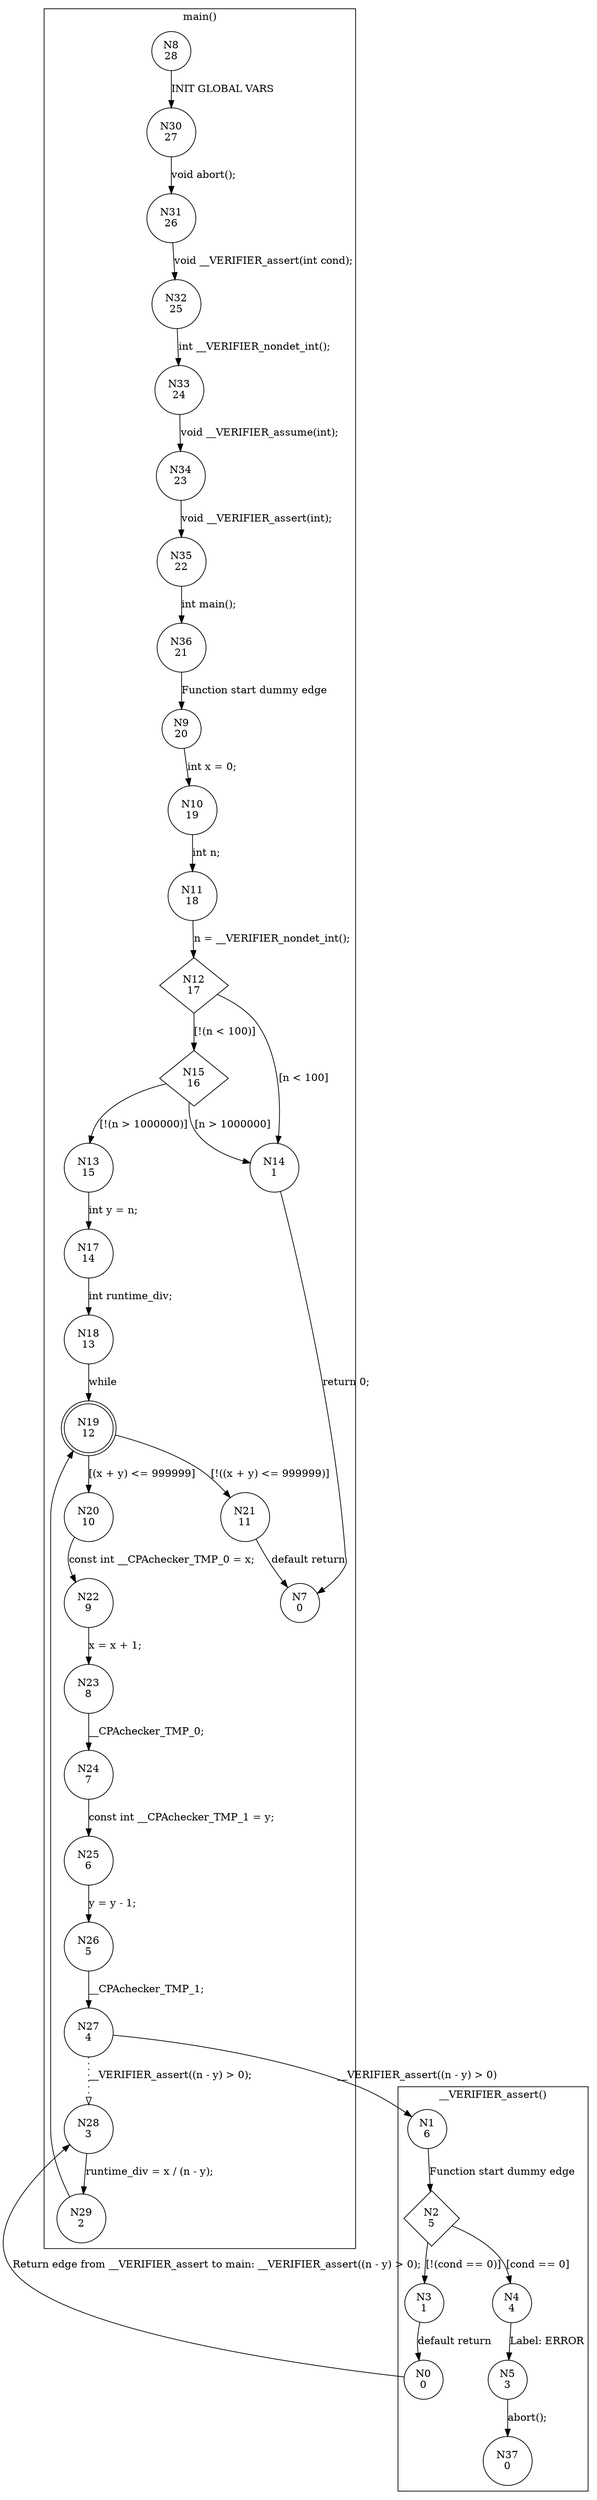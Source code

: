 digraph CFA {
8 [shape="circle" label="N8\n28"]
30 [shape="circle" label="N30\n27"]
31 [shape="circle" label="N31\n26"]
32 [shape="circle" label="N32\n25"]
33 [shape="circle" label="N33\n24"]
34 [shape="circle" label="N34\n23"]
35 [shape="circle" label="N35\n22"]
36 [shape="circle" label="N36\n21"]
9 [shape="circle" label="N9\n20"]
10 [shape="circle" label="N10\n19"]
11 [shape="circle" label="N11\n18"]
12 [shape="diamond" label="N12\n17"]
15 [shape="diamond" label="N15\n16"]
13 [shape="circle" label="N13\n15"]
17 [shape="circle" label="N17\n14"]
18 [shape="circle" label="N18\n13"]
19 [shape="doublecircle" label="N19\n12"]
21 [shape="circle" label="N21\n11"]
7 [shape="circle" label="N7\n0"]
20 [shape="circle" label="N20\n10"]
22 [shape="circle" label="N22\n9"]
23 [shape="circle" label="N23\n8"]
24 [shape="circle" label="N24\n7"]
25 [shape="circle" label="N25\n6"]
26 [shape="circle" label="N26\n5"]
27 [shape="circle" label="N27\n4"]
1 [shape="circle" label="N1\n6"]
2 [shape="diamond" label="N2\n5"]
3 [shape="circle" label="N3\n1"]
0 [shape="circle" label="N0\n0"]
28 [shape="circle" label="N28\n3"]
29 [shape="circle" label="N29\n2"]
4 [shape="circle" label="N4\n4"]
5 [shape="circle" label="N5\n3"]
37 [shape="circle" label="N37\n0"]
14 [shape="circle" label="N14\n1"]
node [shape="circle"]
subgraph cluster___VERIFIER_assert {
label="__VERIFIER_assert()"
1 -> 2 [label="Function start dummy edge"]
2 -> 4 [label="[cond == 0]"]
2 -> 3 [label="[!(cond == 0)]"]
3 -> 0 [label="default return"]
4 -> 5 [label="Label: ERROR"]
5 -> 37 [label="abort();"]}
subgraph cluster_main {
label="main()"
8 -> 30 [label="INIT GLOBAL VARS"]
30 -> 31 [label="void abort();"]
31 -> 32 [label="void __VERIFIER_assert(int cond);"]
32 -> 33 [label="int __VERIFIER_nondet_int();"]
33 -> 34 [label="void __VERIFIER_assume(int);"]
34 -> 35 [label="void __VERIFIER_assert(int);"]
35 -> 36 [label="int main();"]
36 -> 9 [label="Function start dummy edge"]
9 -> 10 [label="int x = 0;"]
10 -> 11 [label="int n;"]
11 -> 12 [label="n = __VERIFIER_nondet_int();"]
12 -> 14 [label="[n < 100]"]
12 -> 15 [label="[!(n < 100)]"]
15 -> 14 [label="[n > 1000000]"]
15 -> 13 [label="[!(n > 1000000)]"]
13 -> 17 [label="int y = n;"]
17 -> 18 [label="int runtime_div;"]
18 -> 19 [label="while"]
19 -> 20 [label="[(x + y) <= 999999]"]
19 -> 21 [label="[!((x + y) <= 999999)]"]
21 -> 7 [label="default return"]
20 -> 22 [label="const int __CPAchecker_TMP_0 = x;"]
22 -> 23 [label="x = x + 1;"]
23 -> 24 [label="__CPAchecker_TMP_0;"]
24 -> 25 [label="const int __CPAchecker_TMP_1 = y;"]
25 -> 26 [label="y = y - 1;"]
26 -> 27 [label="__CPAchecker_TMP_1;"]
27 -> 28 [label="__VERIFIER_assert((n - y) > 0);" style="dotted" arrowhead="empty"]
28 -> 29 [label="runtime_div = x / (n - y);"]
29 -> 19 [label=""]
14 -> 7 [label="return 0;"]}
27 -> 1 [label="__VERIFIER_assert((n - y) > 0)"]
0 -> 28 [label="Return edge from __VERIFIER_assert to main: __VERIFIER_assert((n - y) > 0);"]}